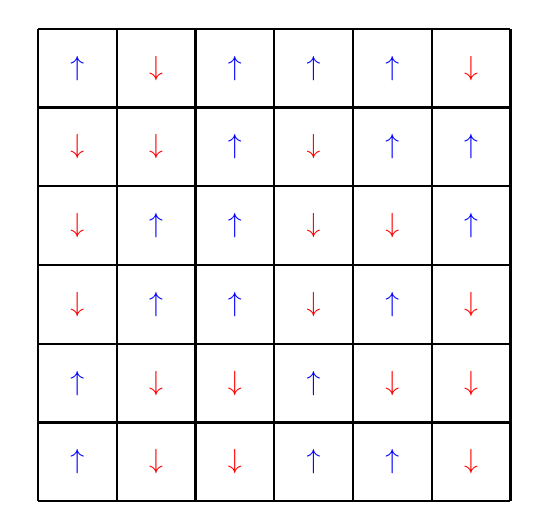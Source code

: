 \newcommand{\drawarrow}[3]{
\ifnum#3=0
	\node at (#1-0.5, #2-0.5) {{\color{blue}$\uparrow$}};
\fi
\ifnum#3=1
\node at (#1-0.5, #2-0.5) {{\color{red}$\downarrow$}};
\fi

}
\begin{tikzpicture}
	% Draw the grid
	\draw[step=1,black,thick] (0,0) grid (6,6);
	% Draw arrows on the planes
	\drawarrow{1}{1}{0}
	\drawarrow{2}{1}{1}
	\drawarrow{3}{1}{1}
	\drawarrow{4}{1}{0}
	\drawarrow{5}{1}{0}
	\drawarrow{6}{1}{1}
	
	\drawarrow{1}{2}{0}
	\drawarrow{2}{2}{1}
	\drawarrow{3}{2}{1}
	\drawarrow{4}{2}{0}
	\drawarrow{5}{2}{1}
	\drawarrow{6}{2}{1}
	
	\drawarrow{1}{3}{1}
	\drawarrow{2}{3}{0}
	\drawarrow{3}{3}{0}
	\drawarrow{4}{3}{1}
	\drawarrow{5}{3}{0}
	\drawarrow{6}{3}{1}
	
	\drawarrow{1}{4}{1}
	\drawarrow{2}{4}{0}
	\drawarrow{3}{4}{0}
	\drawarrow{4}{4}{1}
	\drawarrow{5}{4}{1}
	\drawarrow{6}{4}{0}
	
	\drawarrow{1}{5}{1}
	\drawarrow{2}{5}{1}
	\drawarrow{3}{5}{0}
	\drawarrow{4}{5}{1}
	\drawarrow{5}{5}{0}
	\drawarrow{6}{5}{0}
	
	\drawarrow{1}{6}{0}
	\drawarrow{2}{6}{1}
	\drawarrow{3}{6}{0}
	\drawarrow{4}{6}{0}
	\drawarrow{5}{6}{0}
	\drawarrow{6}{6}{1}
	
	
\end{tikzpicture}